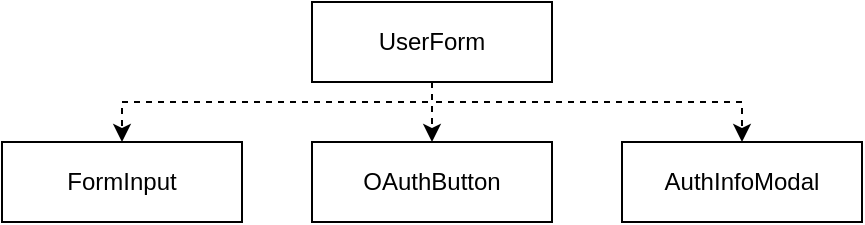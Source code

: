 <mxfile version="22.1.1" type="device">
  <diagram name="Page-1" id="A9_ACaiR18E_FX-Uw-fT">
    <mxGraphModel dx="1434" dy="758" grid="1" gridSize="10" guides="1" tooltips="1" connect="1" arrows="1" fold="1" page="1" pageScale="1" pageWidth="1169" pageHeight="827" math="0" shadow="0">
      <root>
        <mxCell id="0" />
        <mxCell id="1" parent="0" />
        <mxCell id="T0SmEL0752_9b_b9wnKk-5" style="edgeStyle=orthogonalEdgeStyle;rounded=0;orthogonalLoop=1;jettySize=auto;html=1;exitX=0.5;exitY=1;exitDx=0;exitDy=0;entryX=0.5;entryY=0;entryDx=0;entryDy=0;dashed=1;" edge="1" parent="1" source="T0SmEL0752_9b_b9wnKk-1" target="T0SmEL0752_9b_b9wnKk-3">
          <mxGeometry relative="1" as="geometry">
            <Array as="points">
              <mxPoint x="585" y="90" />
              <mxPoint x="740" y="90" />
            </Array>
          </mxGeometry>
        </mxCell>
        <mxCell id="T0SmEL0752_9b_b9wnKk-6" style="edgeStyle=orthogonalEdgeStyle;rounded=0;orthogonalLoop=1;jettySize=auto;html=1;exitX=0.5;exitY=1;exitDx=0;exitDy=0;entryX=0.5;entryY=0;entryDx=0;entryDy=0;dashed=1;" edge="1" parent="1" source="T0SmEL0752_9b_b9wnKk-1" target="T0SmEL0752_9b_b9wnKk-2">
          <mxGeometry relative="1" as="geometry" />
        </mxCell>
        <mxCell id="T0SmEL0752_9b_b9wnKk-7" style="edgeStyle=orthogonalEdgeStyle;rounded=0;orthogonalLoop=1;jettySize=auto;html=1;exitX=0.5;exitY=1;exitDx=0;exitDy=0;entryX=0.5;entryY=0;entryDx=0;entryDy=0;dashed=1;" edge="1" parent="1" source="T0SmEL0752_9b_b9wnKk-1" target="T0SmEL0752_9b_b9wnKk-4">
          <mxGeometry relative="1" as="geometry">
            <Array as="points">
              <mxPoint x="585" y="90" />
              <mxPoint x="430" y="90" />
            </Array>
          </mxGeometry>
        </mxCell>
        <mxCell id="T0SmEL0752_9b_b9wnKk-1" value="UserForm" style="rounded=0;whiteSpace=wrap;html=1;" vertex="1" parent="1">
          <mxGeometry x="525" y="40" width="120" height="40" as="geometry" />
        </mxCell>
        <mxCell id="T0SmEL0752_9b_b9wnKk-2" value="OAuthButton" style="rounded=0;whiteSpace=wrap;html=1;" vertex="1" parent="1">
          <mxGeometry x="525" y="110" width="120" height="40" as="geometry" />
        </mxCell>
        <mxCell id="T0SmEL0752_9b_b9wnKk-3" value="AuthInfoModal" style="rounded=0;whiteSpace=wrap;html=1;" vertex="1" parent="1">
          <mxGeometry x="680" y="110" width="120" height="40" as="geometry" />
        </mxCell>
        <mxCell id="T0SmEL0752_9b_b9wnKk-4" value="FormInput" style="rounded=0;whiteSpace=wrap;html=1;" vertex="1" parent="1">
          <mxGeometry x="370" y="110" width="120" height="40" as="geometry" />
        </mxCell>
      </root>
    </mxGraphModel>
  </diagram>
</mxfile>
